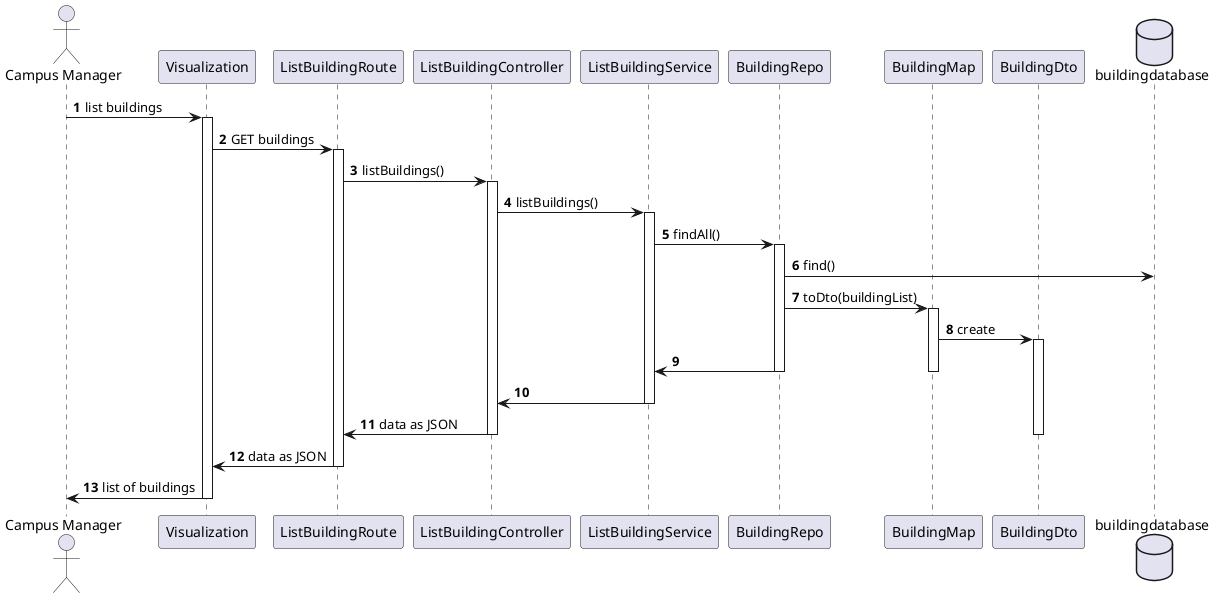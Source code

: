 @startuml SequenceDiagramLevel3
'https://plantuml.com/sequence-diagram

autonumber
actor "Campus Manager" as CM
participant Visualization
participant ListBuildingRoute
participant ListBuildingController
participant ListBuildingService
participant BuildingRepo
participant BuildingMap
participant BuildingDto
database buildingdatabase

CM -> Visualization : list buildings
activate Visualization

Visualization -> ListBuildingRoute : GET buildings
activate ListBuildingRoute

ListBuildingRoute -> ListBuildingController : listBuildings()
activate ListBuildingController

ListBuildingController -> ListBuildingService : listBuildings()
activate ListBuildingService

ListBuildingService -> BuildingRepo : findAll()
activate BuildingRepo

BuildingRepo -> buildingdatabase : find()

BuildingRepo -> BuildingMap : toDto(buildingList)
activate BuildingMap

BuildingMap -> BuildingDto : create
activate BuildingDto

BuildingRepo -> ListBuildingService
deactivate BuildingMap
deactivate BuildingRepo

ListBuildingService -> ListBuildingController
deactivate ListBuildingService

ListBuildingController -> ListBuildingRoute : data as JSON
deactivate BuildingDto

deactivate ListBuildingController

ListBuildingRoute -> Visualization : data as JSON

deactivate ListBuildingRoute

Visualization -> CM : list of buildings
deactivate Visualization

@enduml
